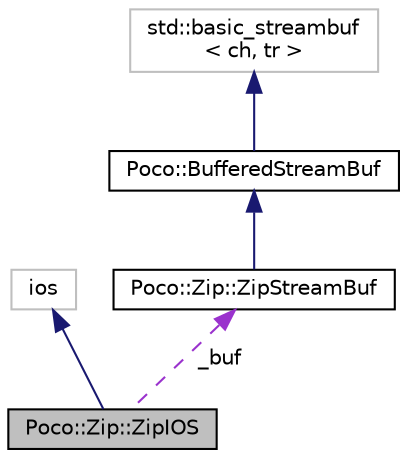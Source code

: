 digraph "Poco::Zip::ZipIOS"
{
 // LATEX_PDF_SIZE
  edge [fontname="Helvetica",fontsize="10",labelfontname="Helvetica",labelfontsize="10"];
  node [fontname="Helvetica",fontsize="10",shape=record];
  Node1 [label="Poco::Zip::ZipIOS",height=0.2,width=0.4,color="black", fillcolor="grey75", style="filled", fontcolor="black",tooltip=" "];
  Node2 -> Node1 [dir="back",color="midnightblue",fontsize="10",style="solid",fontname="Helvetica"];
  Node2 [label="ios",height=0.2,width=0.4,color="grey75", fillcolor="white", style="filled",tooltip=" "];
  Node3 -> Node1 [dir="back",color="darkorchid3",fontsize="10",style="dashed",label=" _buf" ,fontname="Helvetica"];
  Node3 [label="Poco::Zip::ZipStreamBuf",height=0.2,width=0.4,color="black", fillcolor="white", style="filled",URL="$classPoco_1_1Zip_1_1ZipStreamBuf.html",tooltip="ZipStreamBuf is used to decompress single files from a Zip file."];
  Node4 -> Node3 [dir="back",color="midnightblue",fontsize="10",style="solid",fontname="Helvetica"];
  Node4 [label="Poco::BufferedStreamBuf",height=0.2,width=0.4,color="black", fillcolor="white", style="filled",URL="$classPoco_1_1BasicBufferedStreamBuf.html",tooltip=" "];
  Node5 -> Node4 [dir="back",color="midnightblue",fontsize="10",style="solid",fontname="Helvetica"];
  Node5 [label="std::basic_streambuf\l\< ch, tr \>",height=0.2,width=0.4,color="grey75", fillcolor="white", style="filled",tooltip=" "];
}
